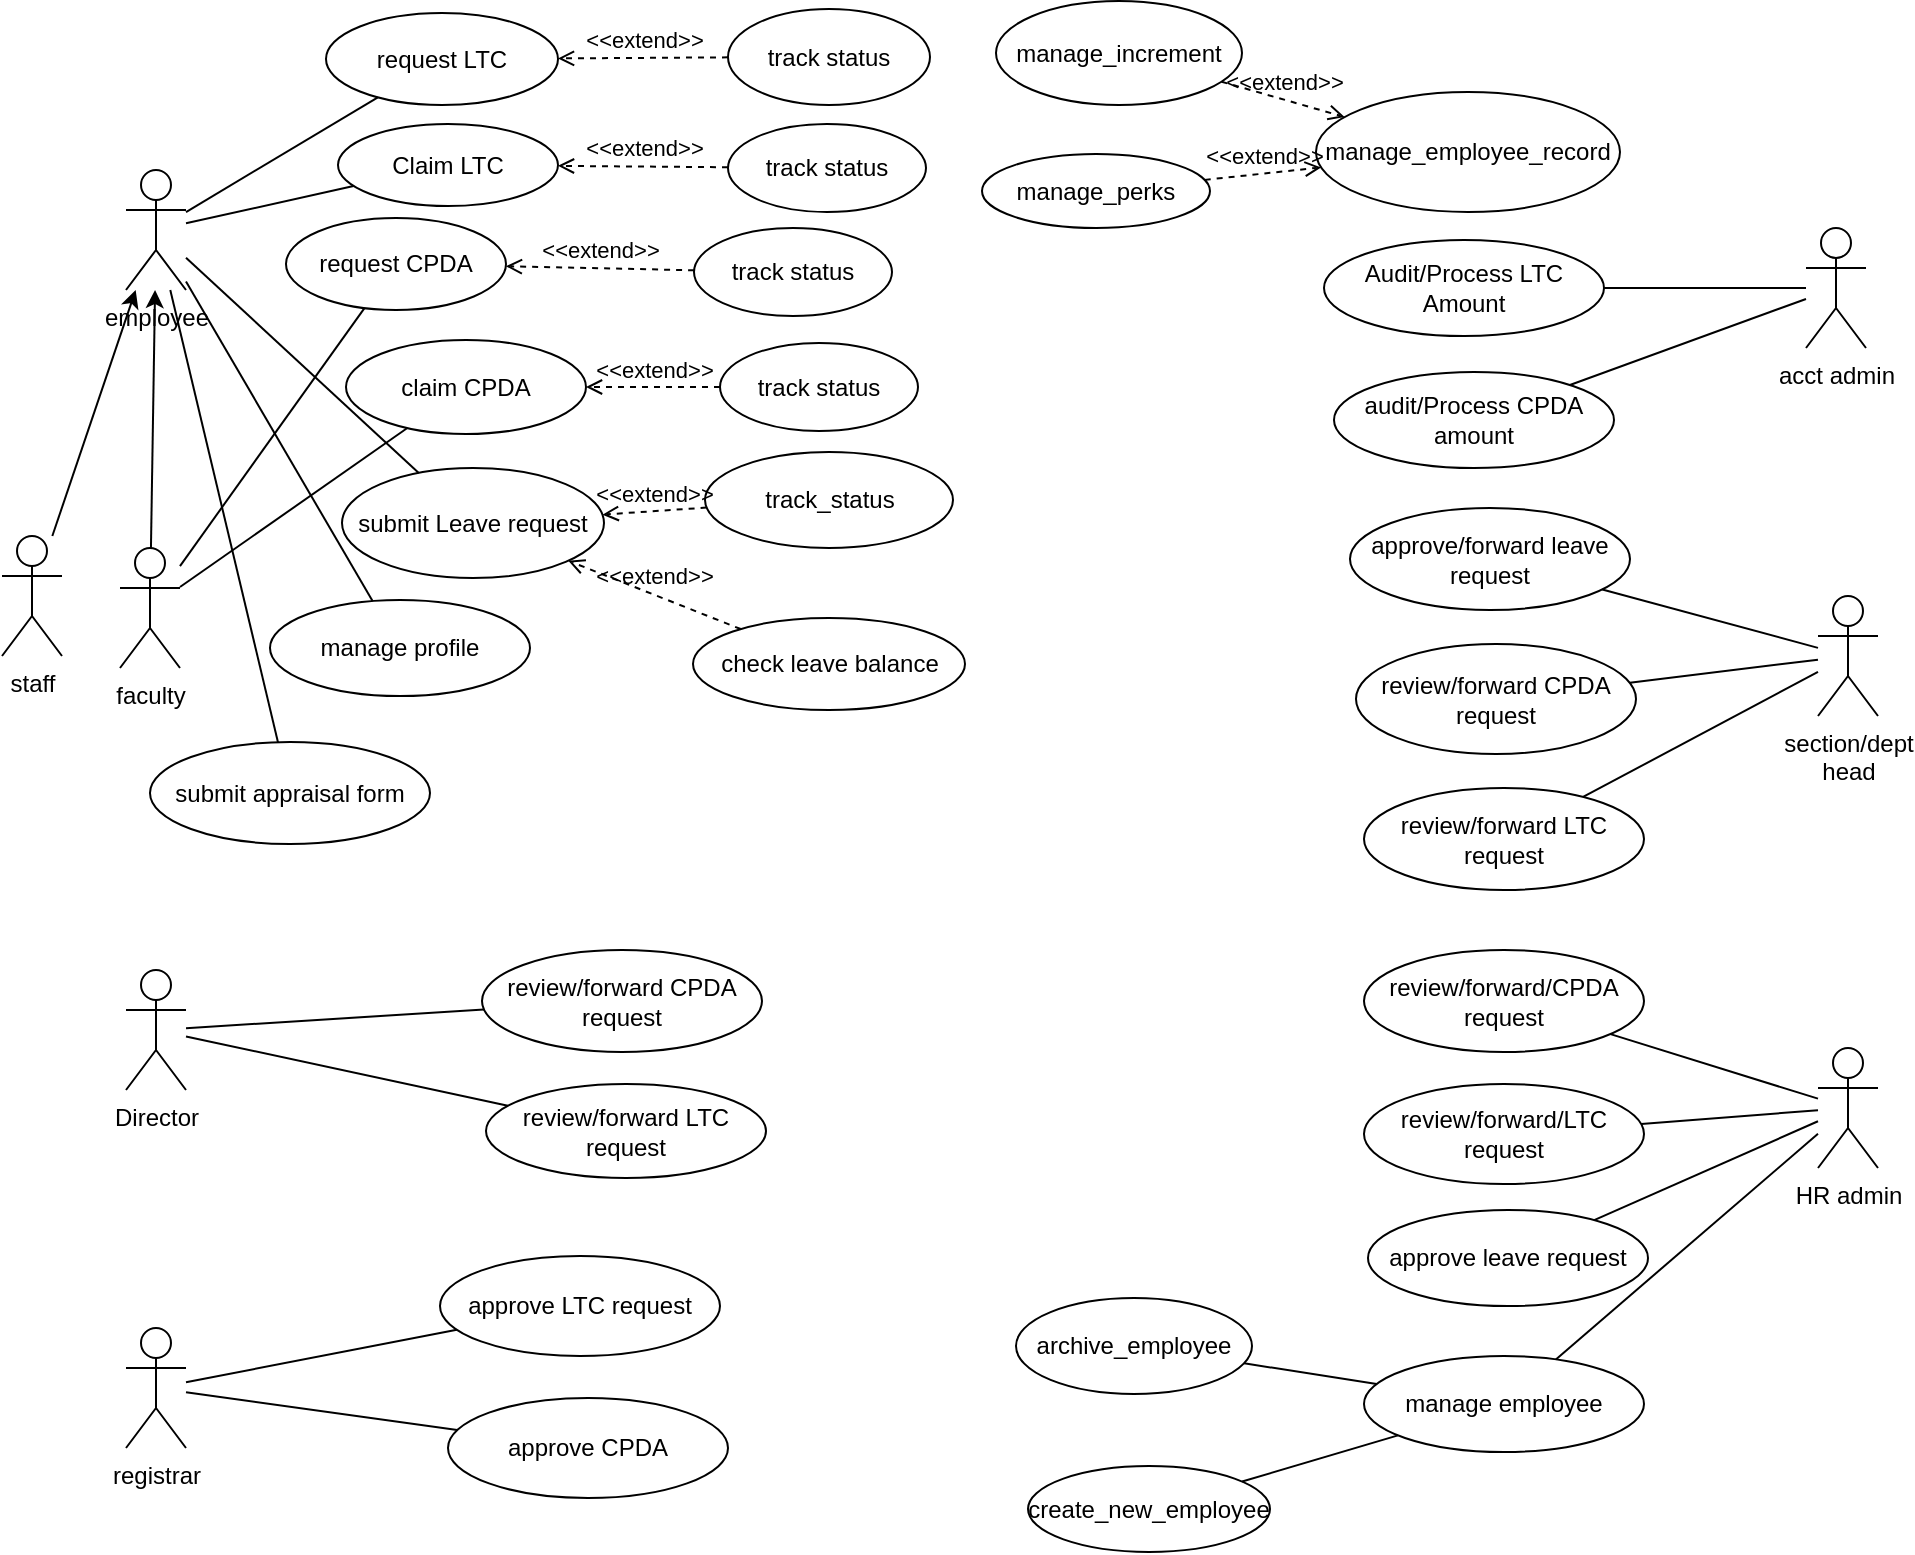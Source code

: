 <mxfile version="22.1.0" type="device">
  <diagram name="Page-1" id="HCyG9C-WCiqZoLqeZVIj">
    <mxGraphModel dx="1877" dy="530" grid="0" gridSize="10" guides="1" tooltips="1" connect="1" arrows="1" fold="1" page="1" pageScale="1" pageWidth="827" pageHeight="1169" math="0" shadow="0">
      <root>
        <mxCell id="0" />
        <mxCell id="1" parent="0" />
        <mxCell id="hRZYR1ejV4vaYIrMXX3N-1" value="employee" style="shape=umlActor;verticalLabelPosition=bottom;verticalAlign=top;html=1;outlineConnect=0;" parent="1" vertex="1">
          <mxGeometry x="-88" y="125" width="30" height="60" as="geometry" />
        </mxCell>
        <mxCell id="4BPQ8lB-9sZFU7xo0qnq-1" value="submit Leave request" style="ellipse;whiteSpace=wrap;html=1;" parent="1" vertex="1">
          <mxGeometry x="20" y="274" width="131" height="55" as="geometry" />
        </mxCell>
        <mxCell id="4BPQ8lB-9sZFU7xo0qnq-2" value="request CPDA" style="ellipse;whiteSpace=wrap;html=1;" parent="1" vertex="1">
          <mxGeometry x="-8" y="149" width="110" height="46" as="geometry" />
        </mxCell>
        <mxCell id="4BPQ8lB-9sZFU7xo0qnq-3" value="manage profile" style="ellipse;whiteSpace=wrap;html=1;" parent="1" vertex="1">
          <mxGeometry x="-16" y="340" width="130" height="48" as="geometry" />
        </mxCell>
        <mxCell id="4BPQ8lB-9sZFU7xo0qnq-4" value="review/forward CPDA request" style="ellipse;whiteSpace=wrap;html=1;" parent="1" vertex="1">
          <mxGeometry x="527" y="362" width="140" height="55" as="geometry" />
        </mxCell>
        <mxCell id="4BPQ8lB-9sZFU7xo0qnq-5" value="audit/Process CPDA amount" style="ellipse;whiteSpace=wrap;html=1;" parent="1" vertex="1">
          <mxGeometry x="516" y="226" width="140" height="48" as="geometry" />
        </mxCell>
        <mxCell id="4BPQ8lB-9sZFU7xo0qnq-6" value="request LTC" style="ellipse;whiteSpace=wrap;html=1;" parent="1" vertex="1">
          <mxGeometry x="12" y="46.5" width="116" height="46" as="geometry" />
        </mxCell>
        <mxCell id="4BPQ8lB-9sZFU7xo0qnq-7" value="Claim LTC" style="ellipse;whiteSpace=wrap;html=1;" parent="1" vertex="1">
          <mxGeometry x="18" y="102" width="110" height="41" as="geometry" />
        </mxCell>
        <mxCell id="4BPQ8lB-9sZFU7xo0qnq-8" value="Audit/Process LTC Amount" style="ellipse;whiteSpace=wrap;html=1;" parent="1" vertex="1">
          <mxGeometry x="511" y="160" width="140" height="48" as="geometry" />
        </mxCell>
        <mxCell id="4BPQ8lB-9sZFU7xo0qnq-9" value="review/forward LTC request" style="ellipse;whiteSpace=wrap;html=1;" parent="1" vertex="1">
          <mxGeometry x="531" y="434" width="140" height="51" as="geometry" />
        </mxCell>
        <mxCell id="4BPQ8lB-9sZFU7xo0qnq-10" value="submit appraisal form" style="ellipse;whiteSpace=wrap;html=1;" parent="1" vertex="1">
          <mxGeometry x="-76" y="411" width="140" height="51" as="geometry" />
        </mxCell>
        <mxCell id="4BPQ8lB-9sZFU7xo0qnq-11" value="approve leave request" style="ellipse;whiteSpace=wrap;html=1;" parent="1" vertex="1">
          <mxGeometry x="533" y="645" width="140" height="48" as="geometry" />
        </mxCell>
        <mxCell id="4BPQ8lB-9sZFU7xo0qnq-12" value="approve/forward leave request" style="ellipse;whiteSpace=wrap;html=1;" parent="1" vertex="1">
          <mxGeometry x="524" y="294" width="140" height="51" as="geometry" />
        </mxCell>
        <mxCell id="4BPQ8lB-9sZFU7xo0qnq-13" value="claim CPDA" style="ellipse;whiteSpace=wrap;html=1;" parent="1" vertex="1">
          <mxGeometry x="22" y="210" width="120" height="47" as="geometry" />
        </mxCell>
        <mxCell id="4BPQ8lB-9sZFU7xo0qnq-14" value="track status" style="ellipse;whiteSpace=wrap;html=1;" parent="1" vertex="1">
          <mxGeometry x="213" y="44.5" width="101" height="48" as="geometry" />
        </mxCell>
        <mxCell id="4BPQ8lB-9sZFU7xo0qnq-15" value="track status" style="ellipse;whiteSpace=wrap;html=1;" parent="1" vertex="1">
          <mxGeometry x="196" y="154" width="99" height="44" as="geometry" />
        </mxCell>
        <mxCell id="4BPQ8lB-9sZFU7xo0qnq-16" value="track status" style="ellipse;whiteSpace=wrap;html=1;" parent="1" vertex="1">
          <mxGeometry x="213" y="102" width="99" height="44" as="geometry" />
        </mxCell>
        <mxCell id="4BPQ8lB-9sZFU7xo0qnq-17" value="track status" style="ellipse;whiteSpace=wrap;html=1;" parent="1" vertex="1">
          <mxGeometry x="209" y="211.5" width="99" height="44" as="geometry" />
        </mxCell>
        <mxCell id="4BPQ8lB-9sZFU7xo0qnq-18" value="&amp;lt;&amp;lt;extend&amp;gt;&amp;gt;" style="html=1;verticalAlign=bottom;labelBackgroundColor=none;endArrow=open;endFill=0;dashed=1;rounded=0;" parent="1" source="4BPQ8lB-9sZFU7xo0qnq-14" target="4BPQ8lB-9sZFU7xo0qnq-6" edge="1">
          <mxGeometry width="160" relative="1" as="geometry">
            <mxPoint x="297" y="245" as="sourcePoint" />
            <mxPoint x="457" y="245" as="targetPoint" />
          </mxGeometry>
        </mxCell>
        <mxCell id="4BPQ8lB-9sZFU7xo0qnq-19" value="&amp;lt;&amp;lt;extend&amp;gt;&amp;gt;" style="html=1;verticalAlign=bottom;labelBackgroundColor=none;endArrow=open;endFill=0;dashed=1;rounded=0;" parent="1" source="4BPQ8lB-9sZFU7xo0qnq-16" target="4BPQ8lB-9sZFU7xo0qnq-7" edge="1">
          <mxGeometry width="160" relative="1" as="geometry">
            <mxPoint x="297" y="245" as="sourcePoint" />
            <mxPoint x="457" y="245" as="targetPoint" />
          </mxGeometry>
        </mxCell>
        <mxCell id="4BPQ8lB-9sZFU7xo0qnq-20" value="&amp;lt;&amp;lt;extend&amp;gt;&amp;gt;" style="html=1;verticalAlign=bottom;labelBackgroundColor=none;endArrow=open;endFill=0;dashed=1;rounded=0;" parent="1" source="4BPQ8lB-9sZFU7xo0qnq-15" target="4BPQ8lB-9sZFU7xo0qnq-2" edge="1">
          <mxGeometry width="160" relative="1" as="geometry">
            <mxPoint x="297" y="245" as="sourcePoint" />
            <mxPoint x="457" y="245" as="targetPoint" />
          </mxGeometry>
        </mxCell>
        <mxCell id="4BPQ8lB-9sZFU7xo0qnq-21" value="&amp;lt;&amp;lt;extend&amp;gt;&amp;gt;" style="html=1;verticalAlign=bottom;labelBackgroundColor=none;endArrow=open;endFill=0;dashed=1;rounded=0;" parent="1" source="4BPQ8lB-9sZFU7xo0qnq-17" target="4BPQ8lB-9sZFU7xo0qnq-13" edge="1">
          <mxGeometry width="160" relative="1" as="geometry">
            <mxPoint x="297" y="245" as="sourcePoint" />
            <mxPoint x="421" y="362" as="targetPoint" />
          </mxGeometry>
        </mxCell>
        <mxCell id="4BPQ8lB-9sZFU7xo0qnq-22" value="" style="endArrow=none;html=1;rounded=0;" parent="1" source="4BPQ8lB-9sZFU7xo0qnq-1" target="hRZYR1ejV4vaYIrMXX3N-1" edge="1">
          <mxGeometry width="50" height="50" relative="1" as="geometry">
            <mxPoint x="352" y="270" as="sourcePoint" />
            <mxPoint x="402" y="220" as="targetPoint" />
          </mxGeometry>
        </mxCell>
        <mxCell id="4BPQ8lB-9sZFU7xo0qnq-23" value="" style="endArrow=none;html=1;rounded=0;" parent="1" source="4BPQ8lB-9sZFU7xo0qnq-3" target="hRZYR1ejV4vaYIrMXX3N-1" edge="1">
          <mxGeometry width="50" height="50" relative="1" as="geometry">
            <mxPoint x="352" y="270" as="sourcePoint" />
            <mxPoint x="402" y="220" as="targetPoint" />
          </mxGeometry>
        </mxCell>
        <mxCell id="4BPQ8lB-9sZFU7xo0qnq-24" value="" style="endArrow=none;html=1;rounded=0;" parent="1" source="hRZYR1ejV4vaYIrMXX3N-1" target="4BPQ8lB-9sZFU7xo0qnq-6" edge="1">
          <mxGeometry width="50" height="50" relative="1" as="geometry">
            <mxPoint x="383" y="289" as="sourcePoint" />
            <mxPoint x="433" y="239" as="targetPoint" />
          </mxGeometry>
        </mxCell>
        <mxCell id="4BPQ8lB-9sZFU7xo0qnq-25" value="" style="endArrow=none;html=1;rounded=0;" parent="1" source="4BPQ8lB-9sZFU7xo0qnq-13" target="4BPQ8lB-9sZFU7xo0qnq-35" edge="1">
          <mxGeometry width="50" height="50" relative="1" as="geometry">
            <mxPoint x="383" y="289" as="sourcePoint" />
            <mxPoint x="433" y="239" as="targetPoint" />
          </mxGeometry>
        </mxCell>
        <mxCell id="4BPQ8lB-9sZFU7xo0qnq-26" value="" style="endArrow=none;html=1;rounded=0;" parent="1" source="4BPQ8lB-9sZFU7xo0qnq-42" target="4BPQ8lB-9sZFU7xo0qnq-12" edge="1">
          <mxGeometry width="50" height="50" relative="1" as="geometry">
            <mxPoint x="606" y="380" as="sourcePoint" />
            <mxPoint x="429" y="307" as="targetPoint" />
          </mxGeometry>
        </mxCell>
        <mxCell id="4BPQ8lB-9sZFU7xo0qnq-27" value="" style="endArrow=none;html=1;rounded=0;" parent="1" source="hRZYR1ejV4vaYIrMXX3N-1" target="4BPQ8lB-9sZFU7xo0qnq-7" edge="1">
          <mxGeometry width="50" height="50" relative="1" as="geometry">
            <mxPoint x="383" y="289" as="sourcePoint" />
            <mxPoint x="433" y="239" as="targetPoint" />
          </mxGeometry>
        </mxCell>
        <mxCell id="4BPQ8lB-9sZFU7xo0qnq-28" value="" style="endArrow=none;html=1;rounded=0;" parent="1" source="4BPQ8lB-9sZFU7xo0qnq-35" target="4BPQ8lB-9sZFU7xo0qnq-2" edge="1">
          <mxGeometry width="50" height="50" relative="1" as="geometry">
            <mxPoint x="383" y="289" as="sourcePoint" />
            <mxPoint x="433" y="239" as="targetPoint" />
          </mxGeometry>
        </mxCell>
        <mxCell id="4BPQ8lB-9sZFU7xo0qnq-29" value="acct admin" style="shape=umlActor;verticalLabelPosition=bottom;verticalAlign=top;html=1;outlineConnect=0;" parent="1" vertex="1">
          <mxGeometry x="752" y="154" width="30" height="60" as="geometry" />
        </mxCell>
        <mxCell id="4BPQ8lB-9sZFU7xo0qnq-30" value="" style="endArrow=none;html=1;rounded=0;" parent="1" source="4BPQ8lB-9sZFU7xo0qnq-8" target="4BPQ8lB-9sZFU7xo0qnq-29" edge="1">
          <mxGeometry width="50" height="50" relative="1" as="geometry">
            <mxPoint x="383" y="365" as="sourcePoint" />
            <mxPoint x="433" y="315" as="targetPoint" />
          </mxGeometry>
        </mxCell>
        <mxCell id="4BPQ8lB-9sZFU7xo0qnq-31" value="" style="endArrow=none;html=1;rounded=0;" parent="1" source="4BPQ8lB-9sZFU7xo0qnq-5" target="4BPQ8lB-9sZFU7xo0qnq-29" edge="1">
          <mxGeometry width="50" height="50" relative="1" as="geometry">
            <mxPoint x="383" y="303" as="sourcePoint" />
            <mxPoint x="433" y="253" as="targetPoint" />
          </mxGeometry>
        </mxCell>
        <mxCell id="4BPQ8lB-9sZFU7xo0qnq-32" value="staff" style="shape=umlActor;verticalLabelPosition=bottom;verticalAlign=top;html=1;outlineConnect=0;" parent="1" vertex="1">
          <mxGeometry x="-150" y="308" width="30" height="60" as="geometry" />
        </mxCell>
        <mxCell id="4BPQ8lB-9sZFU7xo0qnq-35" value="faculty" style="shape=umlActor;verticalLabelPosition=bottom;verticalAlign=top;html=1;outlineConnect=0;" parent="1" vertex="1">
          <mxGeometry x="-91" y="314" width="30" height="60" as="geometry" />
        </mxCell>
        <mxCell id="4BPQ8lB-9sZFU7xo0qnq-36" value="" style="endArrow=none;html=1;rounded=0;" parent="1" source="4BPQ8lB-9sZFU7xo0qnq-10" target="hRZYR1ejV4vaYIrMXX3N-1" edge="1">
          <mxGeometry width="50" height="50" relative="1" as="geometry">
            <mxPoint x="323" y="279" as="sourcePoint" />
            <mxPoint x="373" y="229" as="targetPoint" />
          </mxGeometry>
        </mxCell>
        <mxCell id="4BPQ8lB-9sZFU7xo0qnq-37" value="track_status" style="ellipse;whiteSpace=wrap;html=1;" parent="1" vertex="1">
          <mxGeometry x="201.5" y="266" width="124" height="48" as="geometry" />
        </mxCell>
        <mxCell id="4BPQ8lB-9sZFU7xo0qnq-38" value="check leave balance" style="ellipse;whiteSpace=wrap;html=1;" parent="1" vertex="1">
          <mxGeometry x="195.5" y="349" width="136" height="46" as="geometry" />
        </mxCell>
        <mxCell id="4BPQ8lB-9sZFU7xo0qnq-39" value="&amp;lt;&amp;lt;extend&amp;gt;&amp;gt;" style="html=1;verticalAlign=bottom;labelBackgroundColor=none;endArrow=open;endFill=0;dashed=1;rounded=0;" parent="1" source="4BPQ8lB-9sZFU7xo0qnq-37" target="4BPQ8lB-9sZFU7xo0qnq-1" edge="1">
          <mxGeometry width="160" relative="1" as="geometry">
            <mxPoint x="268" y="254" as="sourcePoint" />
            <mxPoint x="428" y="254" as="targetPoint" />
          </mxGeometry>
        </mxCell>
        <mxCell id="4BPQ8lB-9sZFU7xo0qnq-40" value="&amp;lt;&amp;lt;extend&amp;gt;&amp;gt;" style="html=1;verticalAlign=bottom;labelBackgroundColor=none;endArrow=open;endFill=0;dashed=1;rounded=0;" parent="1" source="4BPQ8lB-9sZFU7xo0qnq-38" target="4BPQ8lB-9sZFU7xo0qnq-1" edge="1">
          <mxGeometry width="160" relative="1" as="geometry">
            <mxPoint x="338" y="271" as="sourcePoint" />
            <mxPoint x="428" y="254" as="targetPoint" />
          </mxGeometry>
        </mxCell>
        <mxCell id="4BPQ8lB-9sZFU7xo0qnq-41" value="" style="endArrow=classic;html=1;rounded=0;" parent="1" source="4BPQ8lB-9sZFU7xo0qnq-32" target="hRZYR1ejV4vaYIrMXX3N-1" edge="1">
          <mxGeometry width="50" height="50" relative="1" as="geometry">
            <mxPoint x="323" y="279" as="sourcePoint" />
            <mxPoint x="373" y="229" as="targetPoint" />
          </mxGeometry>
        </mxCell>
        <mxCell id="4BPQ8lB-9sZFU7xo0qnq-42" value="section/dept&lt;br&gt;head" style="shape=umlActor;verticalLabelPosition=bottom;verticalAlign=top;html=1;outlineConnect=0;" parent="1" vertex="1">
          <mxGeometry x="758" y="338" width="30" height="60" as="geometry" />
        </mxCell>
        <mxCell id="4BPQ8lB-9sZFU7xo0qnq-43" value="HR admin" style="shape=umlActor;verticalLabelPosition=bottom;verticalAlign=top;html=1;outlineConnect=0;" parent="1" vertex="1">
          <mxGeometry x="758" y="564" width="30" height="60" as="geometry" />
        </mxCell>
        <mxCell id="4BPQ8lB-9sZFU7xo0qnq-44" value="" style="endArrow=classic;html=1;rounded=0;" parent="1" source="4BPQ8lB-9sZFU7xo0qnq-35" target="hRZYR1ejV4vaYIrMXX3N-1" edge="1">
          <mxGeometry width="50" height="50" relative="1" as="geometry">
            <mxPoint x="323" y="449" as="sourcePoint" />
            <mxPoint x="373" y="399" as="targetPoint" />
          </mxGeometry>
        </mxCell>
        <mxCell id="4BPQ8lB-9sZFU7xo0qnq-45" value="" style="endArrow=none;html=1;rounded=0;" parent="1" source="4BPQ8lB-9sZFU7xo0qnq-4" target="4BPQ8lB-9sZFU7xo0qnq-42" edge="1">
          <mxGeometry width="50" height="50" relative="1" as="geometry">
            <mxPoint x="589" y="398" as="sourcePoint" />
            <mxPoint x="373" y="399" as="targetPoint" />
          </mxGeometry>
        </mxCell>
        <mxCell id="4BPQ8lB-9sZFU7xo0qnq-46" value="" style="endArrow=none;html=1;rounded=0;" parent="1" source="4BPQ8lB-9sZFU7xo0qnq-42" target="4BPQ8lB-9sZFU7xo0qnq-9" edge="1">
          <mxGeometry width="50" height="50" relative="1" as="geometry">
            <mxPoint x="323" y="449" as="sourcePoint" />
            <mxPoint x="373" y="399" as="targetPoint" />
          </mxGeometry>
        </mxCell>
        <mxCell id="4BPQ8lB-9sZFU7xo0qnq-47" value="" style="endArrow=none;html=1;rounded=0;" parent="1" source="4BPQ8lB-9sZFU7xo0qnq-11" target="4BPQ8lB-9sZFU7xo0qnq-43" edge="1">
          <mxGeometry width="50" height="50" relative="1" as="geometry">
            <mxPoint x="323" y="449" as="sourcePoint" />
            <mxPoint x="373" y="399" as="targetPoint" />
          </mxGeometry>
        </mxCell>
        <mxCell id="4BPQ8lB-9sZFU7xo0qnq-48" value="review/forward/LTC request" style="ellipse;whiteSpace=wrap;html=1;" parent="1" vertex="1">
          <mxGeometry x="531" y="582" width="140" height="50" as="geometry" />
        </mxCell>
        <mxCell id="4BPQ8lB-9sZFU7xo0qnq-49" value="review/forward/CPDA request" style="ellipse;whiteSpace=wrap;html=1;" parent="1" vertex="1">
          <mxGeometry x="531" y="515" width="140" height="51" as="geometry" />
        </mxCell>
        <mxCell id="4BPQ8lB-9sZFU7xo0qnq-50" value="" style="endArrow=none;html=1;rounded=0;" parent="1" source="4BPQ8lB-9sZFU7xo0qnq-43" target="4BPQ8lB-9sZFU7xo0qnq-49" edge="1">
          <mxGeometry width="50" height="50" relative="1" as="geometry">
            <mxPoint x="323" y="449" as="sourcePoint" />
            <mxPoint x="373" y="399" as="targetPoint" />
          </mxGeometry>
        </mxCell>
        <mxCell id="4BPQ8lB-9sZFU7xo0qnq-51" value="" style="endArrow=none;html=1;rounded=0;" parent="1" source="4BPQ8lB-9sZFU7xo0qnq-48" target="4BPQ8lB-9sZFU7xo0qnq-43" edge="1">
          <mxGeometry width="50" height="50" relative="1" as="geometry">
            <mxPoint x="323" y="449" as="sourcePoint" />
            <mxPoint x="373" y="399" as="targetPoint" />
          </mxGeometry>
        </mxCell>
        <mxCell id="4BPQ8lB-9sZFU7xo0qnq-52" value="manage employee" style="ellipse;whiteSpace=wrap;html=1;" parent="1" vertex="1">
          <mxGeometry x="531" y="718" width="140" height="48" as="geometry" />
        </mxCell>
        <mxCell id="4BPQ8lB-9sZFU7xo0qnq-53" value="" style="endArrow=none;html=1;rounded=0;" parent="1" source="4BPQ8lB-9sZFU7xo0qnq-52" target="4BPQ8lB-9sZFU7xo0qnq-43" edge="1">
          <mxGeometry width="50" height="50" relative="1" as="geometry">
            <mxPoint x="323" y="689" as="sourcePoint" />
            <mxPoint x="373" y="639" as="targetPoint" />
          </mxGeometry>
        </mxCell>
        <mxCell id="4BPQ8lB-9sZFU7xo0qnq-55" value="Director" style="shape=umlActor;verticalLabelPosition=bottom;verticalAlign=top;html=1;outlineConnect=0;" parent="1" vertex="1">
          <mxGeometry x="-88" y="525" width="30" height="60" as="geometry" />
        </mxCell>
        <mxCell id="4BPQ8lB-9sZFU7xo0qnq-56" value="registrar" style="shape=umlActor;verticalLabelPosition=bottom;verticalAlign=top;html=1;outlineConnect=0;" parent="1" vertex="1">
          <mxGeometry x="-88" y="704" width="30" height="60" as="geometry" />
        </mxCell>
        <mxCell id="4BPQ8lB-9sZFU7xo0qnq-58" value="approve CPDA" style="ellipse;whiteSpace=wrap;html=1;" parent="1" vertex="1">
          <mxGeometry x="73" y="739" width="140" height="50" as="geometry" />
        </mxCell>
        <mxCell id="4BPQ8lB-9sZFU7xo0qnq-59" value="approve LTC request" style="ellipse;whiteSpace=wrap;html=1;" parent="1" vertex="1">
          <mxGeometry x="69" y="668" width="140" height="50" as="geometry" />
        </mxCell>
        <mxCell id="4BPQ8lB-9sZFU7xo0qnq-60" value="review/forward LTC request" style="ellipse;whiteSpace=wrap;html=1;" parent="1" vertex="1">
          <mxGeometry x="92" y="582" width="140" height="47" as="geometry" />
        </mxCell>
        <mxCell id="4BPQ8lB-9sZFU7xo0qnq-61" value="review/forward CPDA request" style="ellipse;whiteSpace=wrap;html=1;" parent="1" vertex="1">
          <mxGeometry x="90" y="515" width="140" height="51" as="geometry" />
        </mxCell>
        <mxCell id="4BPQ8lB-9sZFU7xo0qnq-62" value="" style="endArrow=none;html=1;rounded=0;" parent="1" source="4BPQ8lB-9sZFU7xo0qnq-61" target="4BPQ8lB-9sZFU7xo0qnq-55" edge="1">
          <mxGeometry width="50" height="50" relative="1" as="geometry">
            <mxPoint x="323" y="603" as="sourcePoint" />
            <mxPoint x="373" y="553" as="targetPoint" />
          </mxGeometry>
        </mxCell>
        <mxCell id="4BPQ8lB-9sZFU7xo0qnq-63" value="" style="endArrow=none;html=1;rounded=0;" parent="1" source="4BPQ8lB-9sZFU7xo0qnq-59" target="4BPQ8lB-9sZFU7xo0qnq-56" edge="1">
          <mxGeometry width="50" height="50" relative="1" as="geometry">
            <mxPoint x="323" y="603" as="sourcePoint" />
            <mxPoint x="373" y="553" as="targetPoint" />
          </mxGeometry>
        </mxCell>
        <mxCell id="4BPQ8lB-9sZFU7xo0qnq-64" value="" style="endArrow=none;html=1;rounded=0;" parent="1" source="4BPQ8lB-9sZFU7xo0qnq-58" target="4BPQ8lB-9sZFU7xo0qnq-56" edge="1">
          <mxGeometry width="50" height="50" relative="1" as="geometry">
            <mxPoint x="323" y="603" as="sourcePoint" />
            <mxPoint x="373" y="553" as="targetPoint" />
          </mxGeometry>
        </mxCell>
        <mxCell id="4BPQ8lB-9sZFU7xo0qnq-65" value="" style="endArrow=none;html=1;rounded=0;" parent="1" source="4BPQ8lB-9sZFU7xo0qnq-60" target="4BPQ8lB-9sZFU7xo0qnq-55" edge="1">
          <mxGeometry width="50" height="50" relative="1" as="geometry">
            <mxPoint x="323" y="603" as="sourcePoint" />
            <mxPoint x="373" y="553" as="targetPoint" />
          </mxGeometry>
        </mxCell>
        <mxCell id="eoSqSMIec8dBxsYl0gJ5-1" value="manage_employee_record" style="ellipse;whiteSpace=wrap;html=1;" vertex="1" parent="1">
          <mxGeometry x="507" y="86" width="152" height="60" as="geometry" />
        </mxCell>
        <mxCell id="eoSqSMIec8dBxsYl0gJ5-2" value="archive_employee" style="ellipse;whiteSpace=wrap;html=1;" vertex="1" parent="1">
          <mxGeometry x="357" y="689" width="118" height="48" as="geometry" />
        </mxCell>
        <mxCell id="eoSqSMIec8dBxsYl0gJ5-3" value="create_new_employee" style="ellipse;whiteSpace=wrap;html=1;" vertex="1" parent="1">
          <mxGeometry x="363" y="773" width="121" height="43" as="geometry" />
        </mxCell>
        <mxCell id="eoSqSMIec8dBxsYl0gJ5-4" value="" style="endArrow=none;html=1;rounded=0;" edge="1" parent="1" source="eoSqSMIec8dBxsYl0gJ5-2" target="4BPQ8lB-9sZFU7xo0qnq-52">
          <mxGeometry width="50" height="50" relative="1" as="geometry">
            <mxPoint x="352" y="761" as="sourcePoint" />
            <mxPoint x="402" y="711" as="targetPoint" />
          </mxGeometry>
        </mxCell>
        <mxCell id="eoSqSMIec8dBxsYl0gJ5-5" value="" style="endArrow=none;html=1;rounded=0;" edge="1" parent="1" source="eoSqSMIec8dBxsYl0gJ5-3" target="4BPQ8lB-9sZFU7xo0qnq-52">
          <mxGeometry width="50" height="50" relative="1" as="geometry">
            <mxPoint x="352" y="761" as="sourcePoint" />
            <mxPoint x="402" y="711" as="targetPoint" />
          </mxGeometry>
        </mxCell>
        <mxCell id="eoSqSMIec8dBxsYl0gJ5-7" value="manage_increment" style="ellipse;whiteSpace=wrap;html=1;" vertex="1" parent="1">
          <mxGeometry x="347" y="40.5" width="123" height="52" as="geometry" />
        </mxCell>
        <mxCell id="eoSqSMIec8dBxsYl0gJ5-8" value="manage_perks" style="ellipse;whiteSpace=wrap;html=1;" vertex="1" parent="1">
          <mxGeometry x="340" y="117" width="114" height="37" as="geometry" />
        </mxCell>
        <mxCell id="eoSqSMIec8dBxsYl0gJ5-9" value="&amp;lt;&amp;lt;extend&amp;gt;&amp;gt;" style="html=1;verticalAlign=bottom;labelBackgroundColor=none;endArrow=open;endFill=0;dashed=1;rounded=0;" edge="1" parent="1" source="eoSqSMIec8dBxsYl0gJ5-7" target="eoSqSMIec8dBxsYl0gJ5-1">
          <mxGeometry width="160" relative="1" as="geometry">
            <mxPoint x="297" y="179" as="sourcePoint" />
            <mxPoint x="457" y="179" as="targetPoint" />
          </mxGeometry>
        </mxCell>
        <mxCell id="eoSqSMIec8dBxsYl0gJ5-10" value="&amp;lt;&amp;lt;extend&amp;gt;&amp;gt;" style="html=1;verticalAlign=bottom;labelBackgroundColor=none;endArrow=open;endFill=0;dashed=1;rounded=0;" edge="1" parent="1" source="eoSqSMIec8dBxsYl0gJ5-8" target="eoSqSMIec8dBxsYl0gJ5-1">
          <mxGeometry width="160" relative="1" as="geometry">
            <mxPoint x="297" y="179" as="sourcePoint" />
            <mxPoint x="457" y="179" as="targetPoint" />
          </mxGeometry>
        </mxCell>
      </root>
    </mxGraphModel>
  </diagram>
</mxfile>
